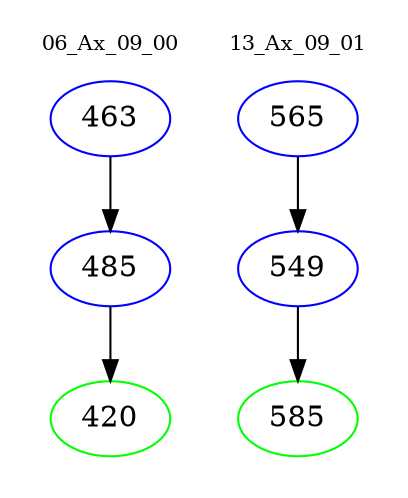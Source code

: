 digraph{
subgraph cluster_0 {
color = white
label = "06_Ax_09_00";
fontsize=10;
T0_463 [label="463", color="blue"]
T0_463 -> T0_485 [color="black"]
T0_485 [label="485", color="blue"]
T0_485 -> T0_420 [color="black"]
T0_420 [label="420", color="green"]
}
subgraph cluster_1 {
color = white
label = "13_Ax_09_01";
fontsize=10;
T1_565 [label="565", color="blue"]
T1_565 -> T1_549 [color="black"]
T1_549 [label="549", color="blue"]
T1_549 -> T1_585 [color="black"]
T1_585 [label="585", color="green"]
}
}
